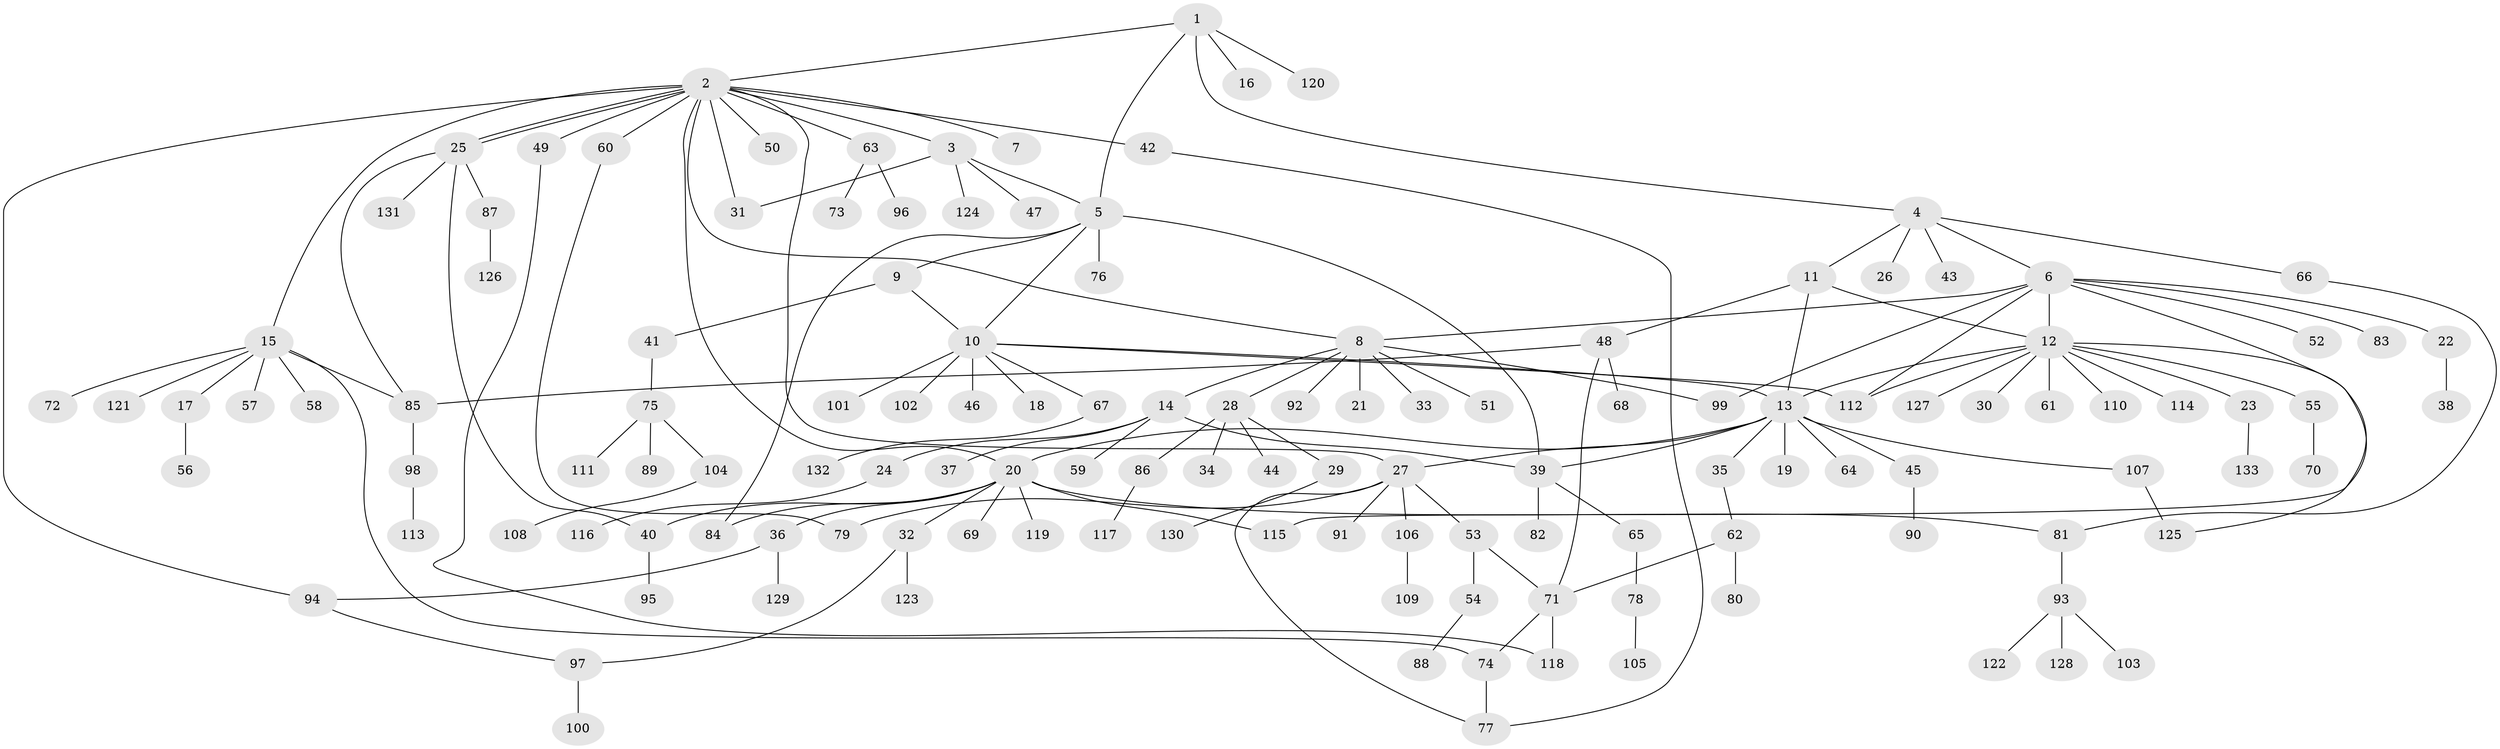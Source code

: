// coarse degree distribution, {4: 0.0594059405940594, 16: 0.009900990099009901, 6: 0.019801980198019802, 13: 0.009900990099009901, 9: 0.019801980198019802, 1: 0.6138613861386139, 8: 0.009900990099009901, 2: 0.13861386138613863, 5: 0.0297029702970297, 19: 0.009900990099009901, 10: 0.009900990099009901, 7: 0.009900990099009901, 3: 0.0594059405940594}
// Generated by graph-tools (version 1.1) at 2025/23/03/03/25 07:23:49]
// undirected, 133 vertices, 163 edges
graph export_dot {
graph [start="1"]
  node [color=gray90,style=filled];
  1;
  2;
  3;
  4;
  5;
  6;
  7;
  8;
  9;
  10;
  11;
  12;
  13;
  14;
  15;
  16;
  17;
  18;
  19;
  20;
  21;
  22;
  23;
  24;
  25;
  26;
  27;
  28;
  29;
  30;
  31;
  32;
  33;
  34;
  35;
  36;
  37;
  38;
  39;
  40;
  41;
  42;
  43;
  44;
  45;
  46;
  47;
  48;
  49;
  50;
  51;
  52;
  53;
  54;
  55;
  56;
  57;
  58;
  59;
  60;
  61;
  62;
  63;
  64;
  65;
  66;
  67;
  68;
  69;
  70;
  71;
  72;
  73;
  74;
  75;
  76;
  77;
  78;
  79;
  80;
  81;
  82;
  83;
  84;
  85;
  86;
  87;
  88;
  89;
  90;
  91;
  92;
  93;
  94;
  95;
  96;
  97;
  98;
  99;
  100;
  101;
  102;
  103;
  104;
  105;
  106;
  107;
  108;
  109;
  110;
  111;
  112;
  113;
  114;
  115;
  116;
  117;
  118;
  119;
  120;
  121;
  122;
  123;
  124;
  125;
  126;
  127;
  128;
  129;
  130;
  131;
  132;
  133;
  1 -- 2;
  1 -- 4;
  1 -- 5;
  1 -- 16;
  1 -- 120;
  2 -- 3;
  2 -- 7;
  2 -- 8;
  2 -- 15;
  2 -- 20;
  2 -- 25;
  2 -- 25;
  2 -- 27;
  2 -- 31;
  2 -- 42;
  2 -- 49;
  2 -- 50;
  2 -- 60;
  2 -- 63;
  2 -- 94;
  3 -- 5;
  3 -- 31;
  3 -- 47;
  3 -- 124;
  4 -- 6;
  4 -- 11;
  4 -- 26;
  4 -- 43;
  4 -- 66;
  5 -- 9;
  5 -- 10;
  5 -- 39;
  5 -- 76;
  5 -- 84;
  6 -- 8;
  6 -- 12;
  6 -- 22;
  6 -- 52;
  6 -- 83;
  6 -- 99;
  6 -- 112;
  6 -- 115;
  8 -- 14;
  8 -- 21;
  8 -- 28;
  8 -- 33;
  8 -- 51;
  8 -- 92;
  8 -- 99;
  9 -- 10;
  9 -- 41;
  10 -- 13;
  10 -- 18;
  10 -- 46;
  10 -- 67;
  10 -- 101;
  10 -- 102;
  10 -- 112;
  11 -- 12;
  11 -- 13;
  11 -- 48;
  12 -- 13;
  12 -- 23;
  12 -- 30;
  12 -- 55;
  12 -- 61;
  12 -- 110;
  12 -- 112;
  12 -- 114;
  12 -- 125;
  12 -- 127;
  13 -- 19;
  13 -- 20;
  13 -- 27;
  13 -- 35;
  13 -- 39;
  13 -- 45;
  13 -- 64;
  13 -- 107;
  14 -- 24;
  14 -- 37;
  14 -- 39;
  14 -- 59;
  15 -- 17;
  15 -- 57;
  15 -- 58;
  15 -- 72;
  15 -- 74;
  15 -- 85;
  15 -- 121;
  17 -- 56;
  20 -- 32;
  20 -- 36;
  20 -- 40;
  20 -- 69;
  20 -- 81;
  20 -- 84;
  20 -- 115;
  20 -- 119;
  22 -- 38;
  23 -- 133;
  24 -- 116;
  25 -- 40;
  25 -- 85;
  25 -- 87;
  25 -- 131;
  27 -- 53;
  27 -- 77;
  27 -- 79;
  27 -- 91;
  27 -- 106;
  28 -- 29;
  28 -- 34;
  28 -- 44;
  28 -- 86;
  29 -- 130;
  32 -- 97;
  32 -- 123;
  35 -- 62;
  36 -- 94;
  36 -- 129;
  39 -- 65;
  39 -- 82;
  40 -- 95;
  41 -- 75;
  42 -- 77;
  45 -- 90;
  48 -- 68;
  48 -- 71;
  48 -- 85;
  49 -- 118;
  53 -- 54;
  53 -- 71;
  54 -- 88;
  55 -- 70;
  60 -- 79;
  62 -- 71;
  62 -- 80;
  63 -- 73;
  63 -- 96;
  65 -- 78;
  66 -- 81;
  67 -- 132;
  71 -- 74;
  71 -- 118;
  74 -- 77;
  75 -- 89;
  75 -- 104;
  75 -- 111;
  78 -- 105;
  81 -- 93;
  85 -- 98;
  86 -- 117;
  87 -- 126;
  93 -- 103;
  93 -- 122;
  93 -- 128;
  94 -- 97;
  97 -- 100;
  98 -- 113;
  104 -- 108;
  106 -- 109;
  107 -- 125;
}
